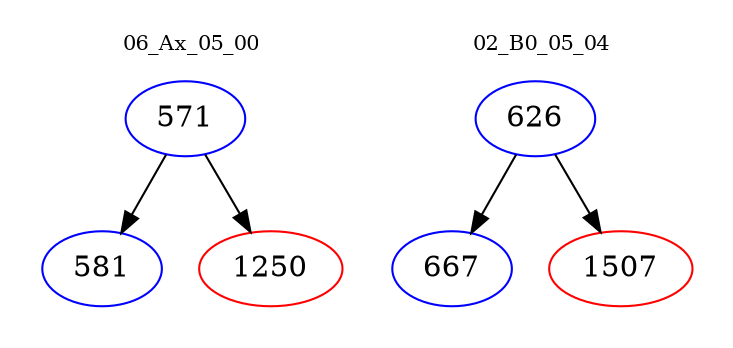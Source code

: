digraph{
subgraph cluster_0 {
color = white
label = "06_Ax_05_00";
fontsize=10;
T0_571 [label="571", color="blue"]
T0_571 -> T0_581 [color="black"]
T0_581 [label="581", color="blue"]
T0_571 -> T0_1250 [color="black"]
T0_1250 [label="1250", color="red"]
}
subgraph cluster_1 {
color = white
label = "02_B0_05_04";
fontsize=10;
T1_626 [label="626", color="blue"]
T1_626 -> T1_667 [color="black"]
T1_667 [label="667", color="blue"]
T1_626 -> T1_1507 [color="black"]
T1_1507 [label="1507", color="red"]
}
}

